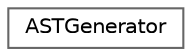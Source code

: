 digraph "Graphical Class Hierarchy"
{
 // LATEX_PDF_SIZE
  bgcolor="transparent";
  edge [fontname=Helvetica,fontsize=10,labelfontname=Helvetica,labelfontsize=10];
  node [fontname=Helvetica,fontsize=10,shape=box,height=0.2,width=0.4];
  rankdir="LR";
  Node0 [id="Node000000",label="ASTGenerator",height=0.2,width=0.4,color="grey40", fillcolor="white", style="filled",URL="$classASTGenerator.html",tooltip="Recursive descent parser for generating AST from tokens."];
}
